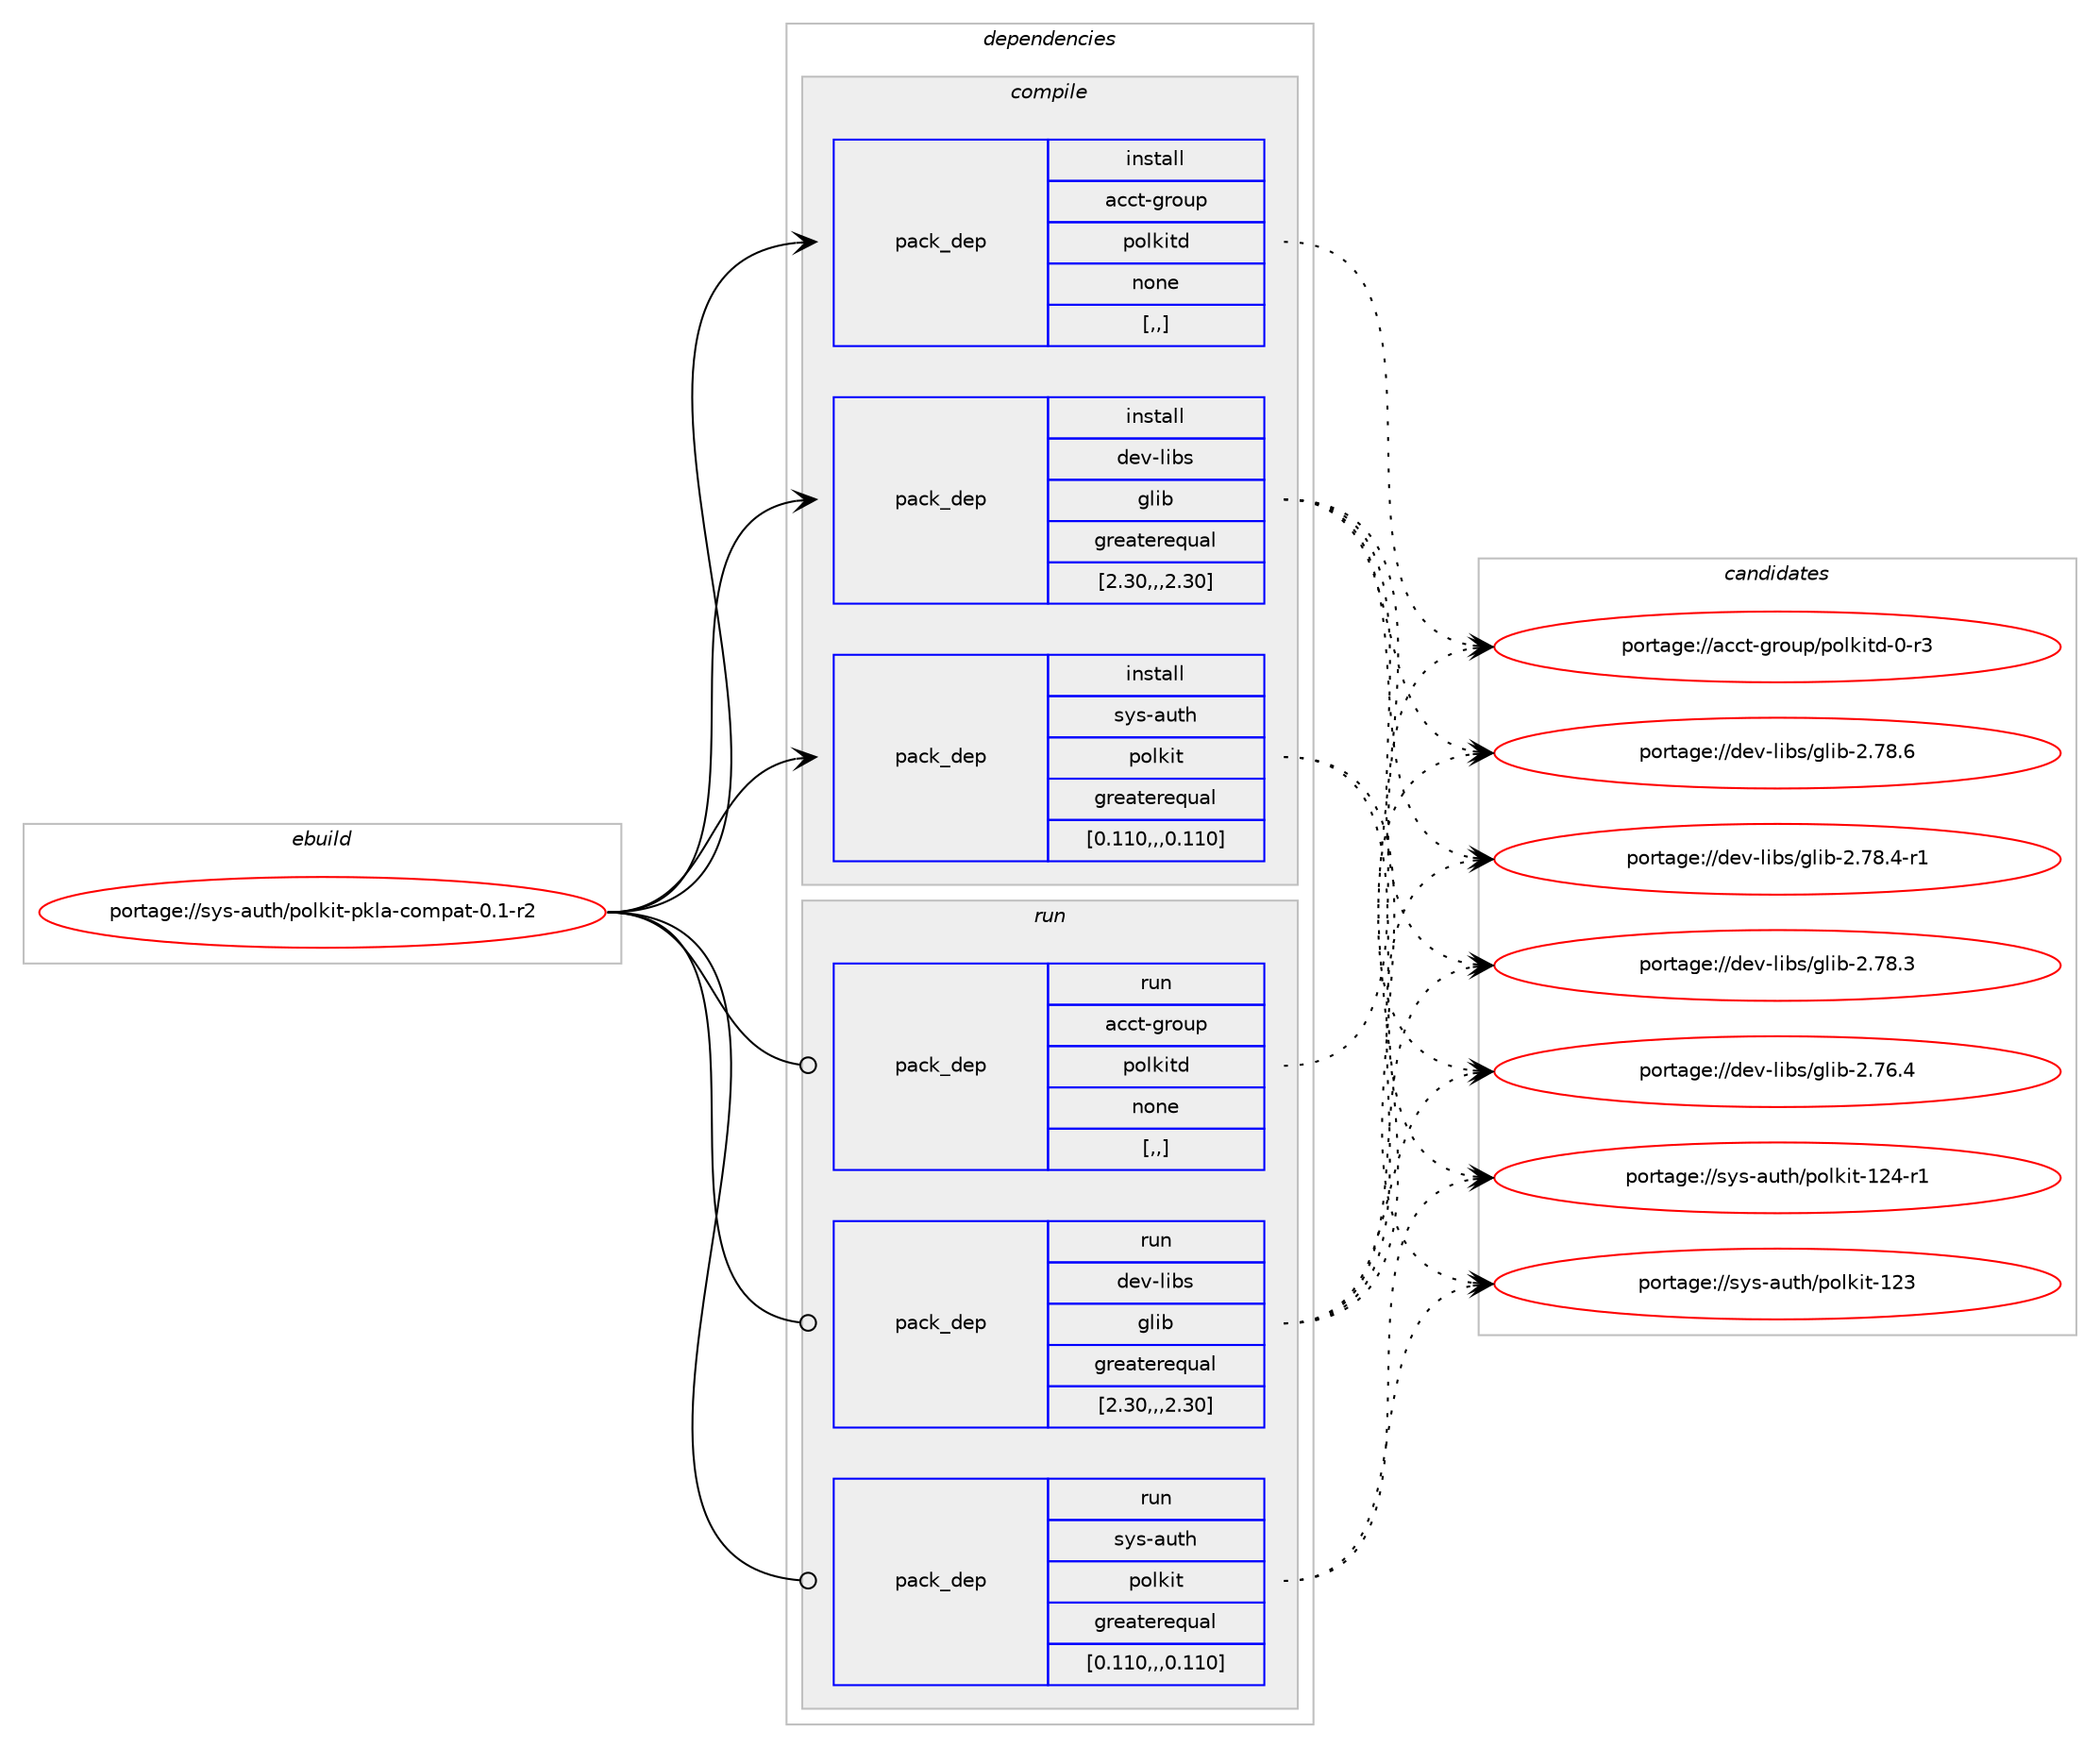 digraph prolog {

# *************
# Graph options
# *************

newrank=true;
concentrate=true;
compound=true;
graph [rankdir=LR,fontname=Helvetica,fontsize=10,ranksep=1.5];#, ranksep=2.5, nodesep=0.2];
edge  [arrowhead=vee];
node  [fontname=Helvetica,fontsize=10];

# **********
# The ebuild
# **********

subgraph cluster_leftcol {
color=gray;
label=<<i>ebuild</i>>;
id [label="portage://sys-auth/polkit-pkla-compat-0.1-r2", color=red, width=4, href="../sys-auth/polkit-pkla-compat-0.1-r2.svg"];
}

# ****************
# The dependencies
# ****************

subgraph cluster_midcol {
color=gray;
label=<<i>dependencies</i>>;
subgraph cluster_compile {
fillcolor="#eeeeee";
style=filled;
label=<<i>compile</i>>;
subgraph pack309586 {
dependency425349 [label=<<TABLE BORDER="0" CELLBORDER="1" CELLSPACING="0" CELLPADDING="4" WIDTH="220"><TR><TD ROWSPAN="6" CELLPADDING="30">pack_dep</TD></TR><TR><TD WIDTH="110">install</TD></TR><TR><TD>acct-group</TD></TR><TR><TD>polkitd</TD></TR><TR><TD>none</TD></TR><TR><TD>[,,]</TD></TR></TABLE>>, shape=none, color=blue];
}
id:e -> dependency425349:w [weight=20,style="solid",arrowhead="vee"];
subgraph pack309587 {
dependency425350 [label=<<TABLE BORDER="0" CELLBORDER="1" CELLSPACING="0" CELLPADDING="4" WIDTH="220"><TR><TD ROWSPAN="6" CELLPADDING="30">pack_dep</TD></TR><TR><TD WIDTH="110">install</TD></TR><TR><TD>dev-libs</TD></TR><TR><TD>glib</TD></TR><TR><TD>greaterequal</TD></TR><TR><TD>[2.30,,,2.30]</TD></TR></TABLE>>, shape=none, color=blue];
}
id:e -> dependency425350:w [weight=20,style="solid",arrowhead="vee"];
subgraph pack309588 {
dependency425351 [label=<<TABLE BORDER="0" CELLBORDER="1" CELLSPACING="0" CELLPADDING="4" WIDTH="220"><TR><TD ROWSPAN="6" CELLPADDING="30">pack_dep</TD></TR><TR><TD WIDTH="110">install</TD></TR><TR><TD>sys-auth</TD></TR><TR><TD>polkit</TD></TR><TR><TD>greaterequal</TD></TR><TR><TD>[0.110,,,0.110]</TD></TR></TABLE>>, shape=none, color=blue];
}
id:e -> dependency425351:w [weight=20,style="solid",arrowhead="vee"];
}
subgraph cluster_compileandrun {
fillcolor="#eeeeee";
style=filled;
label=<<i>compile and run</i>>;
}
subgraph cluster_run {
fillcolor="#eeeeee";
style=filled;
label=<<i>run</i>>;
subgraph pack309589 {
dependency425352 [label=<<TABLE BORDER="0" CELLBORDER="1" CELLSPACING="0" CELLPADDING="4" WIDTH="220"><TR><TD ROWSPAN="6" CELLPADDING="30">pack_dep</TD></TR><TR><TD WIDTH="110">run</TD></TR><TR><TD>acct-group</TD></TR><TR><TD>polkitd</TD></TR><TR><TD>none</TD></TR><TR><TD>[,,]</TD></TR></TABLE>>, shape=none, color=blue];
}
id:e -> dependency425352:w [weight=20,style="solid",arrowhead="odot"];
subgraph pack309590 {
dependency425353 [label=<<TABLE BORDER="0" CELLBORDER="1" CELLSPACING="0" CELLPADDING="4" WIDTH="220"><TR><TD ROWSPAN="6" CELLPADDING="30">pack_dep</TD></TR><TR><TD WIDTH="110">run</TD></TR><TR><TD>dev-libs</TD></TR><TR><TD>glib</TD></TR><TR><TD>greaterequal</TD></TR><TR><TD>[2.30,,,2.30]</TD></TR></TABLE>>, shape=none, color=blue];
}
id:e -> dependency425353:w [weight=20,style="solid",arrowhead="odot"];
subgraph pack309591 {
dependency425354 [label=<<TABLE BORDER="0" CELLBORDER="1" CELLSPACING="0" CELLPADDING="4" WIDTH="220"><TR><TD ROWSPAN="6" CELLPADDING="30">pack_dep</TD></TR><TR><TD WIDTH="110">run</TD></TR><TR><TD>sys-auth</TD></TR><TR><TD>polkit</TD></TR><TR><TD>greaterequal</TD></TR><TR><TD>[0.110,,,0.110]</TD></TR></TABLE>>, shape=none, color=blue];
}
id:e -> dependency425354:w [weight=20,style="solid",arrowhead="odot"];
}
}

# **************
# The candidates
# **************

subgraph cluster_choices {
rank=same;
color=gray;
label=<<i>candidates</i>>;

subgraph choice309586 {
color=black;
nodesep=1;
choice979999116451031141111171124711211110810710511610045484511451 [label="portage://acct-group/polkitd-0-r3", color=red, width=4,href="../acct-group/polkitd-0-r3.svg"];
dependency425349:e -> choice979999116451031141111171124711211110810710511610045484511451:w [style=dotted,weight="100"];
}
subgraph choice309587 {
color=black;
nodesep=1;
choice1001011184510810598115471031081059845504655564654 [label="portage://dev-libs/glib-2.78.6", color=red, width=4,href="../dev-libs/glib-2.78.6.svg"];
choice10010111845108105981154710310810598455046555646524511449 [label="portage://dev-libs/glib-2.78.4-r1", color=red, width=4,href="../dev-libs/glib-2.78.4-r1.svg"];
choice1001011184510810598115471031081059845504655564651 [label="portage://dev-libs/glib-2.78.3", color=red, width=4,href="../dev-libs/glib-2.78.3.svg"];
choice1001011184510810598115471031081059845504655544652 [label="portage://dev-libs/glib-2.76.4", color=red, width=4,href="../dev-libs/glib-2.76.4.svg"];
dependency425350:e -> choice1001011184510810598115471031081059845504655564654:w [style=dotted,weight="100"];
dependency425350:e -> choice10010111845108105981154710310810598455046555646524511449:w [style=dotted,weight="100"];
dependency425350:e -> choice1001011184510810598115471031081059845504655564651:w [style=dotted,weight="100"];
dependency425350:e -> choice1001011184510810598115471031081059845504655544652:w [style=dotted,weight="100"];
}
subgraph choice309588 {
color=black;
nodesep=1;
choice115121115459711711610447112111108107105116454950524511449 [label="portage://sys-auth/polkit-124-r1", color=red, width=4,href="../sys-auth/polkit-124-r1.svg"];
choice11512111545971171161044711211110810710511645495051 [label="portage://sys-auth/polkit-123", color=red, width=4,href="../sys-auth/polkit-123.svg"];
dependency425351:e -> choice115121115459711711610447112111108107105116454950524511449:w [style=dotted,weight="100"];
dependency425351:e -> choice11512111545971171161044711211110810710511645495051:w [style=dotted,weight="100"];
}
subgraph choice309589 {
color=black;
nodesep=1;
choice979999116451031141111171124711211110810710511610045484511451 [label="portage://acct-group/polkitd-0-r3", color=red, width=4,href="../acct-group/polkitd-0-r3.svg"];
dependency425352:e -> choice979999116451031141111171124711211110810710511610045484511451:w [style=dotted,weight="100"];
}
subgraph choice309590 {
color=black;
nodesep=1;
choice1001011184510810598115471031081059845504655564654 [label="portage://dev-libs/glib-2.78.6", color=red, width=4,href="../dev-libs/glib-2.78.6.svg"];
choice10010111845108105981154710310810598455046555646524511449 [label="portage://dev-libs/glib-2.78.4-r1", color=red, width=4,href="../dev-libs/glib-2.78.4-r1.svg"];
choice1001011184510810598115471031081059845504655564651 [label="portage://dev-libs/glib-2.78.3", color=red, width=4,href="../dev-libs/glib-2.78.3.svg"];
choice1001011184510810598115471031081059845504655544652 [label="portage://dev-libs/glib-2.76.4", color=red, width=4,href="../dev-libs/glib-2.76.4.svg"];
dependency425353:e -> choice1001011184510810598115471031081059845504655564654:w [style=dotted,weight="100"];
dependency425353:e -> choice10010111845108105981154710310810598455046555646524511449:w [style=dotted,weight="100"];
dependency425353:e -> choice1001011184510810598115471031081059845504655564651:w [style=dotted,weight="100"];
dependency425353:e -> choice1001011184510810598115471031081059845504655544652:w [style=dotted,weight="100"];
}
subgraph choice309591 {
color=black;
nodesep=1;
choice115121115459711711610447112111108107105116454950524511449 [label="portage://sys-auth/polkit-124-r1", color=red, width=4,href="../sys-auth/polkit-124-r1.svg"];
choice11512111545971171161044711211110810710511645495051 [label="portage://sys-auth/polkit-123", color=red, width=4,href="../sys-auth/polkit-123.svg"];
dependency425354:e -> choice115121115459711711610447112111108107105116454950524511449:w [style=dotted,weight="100"];
dependency425354:e -> choice11512111545971171161044711211110810710511645495051:w [style=dotted,weight="100"];
}
}

}
